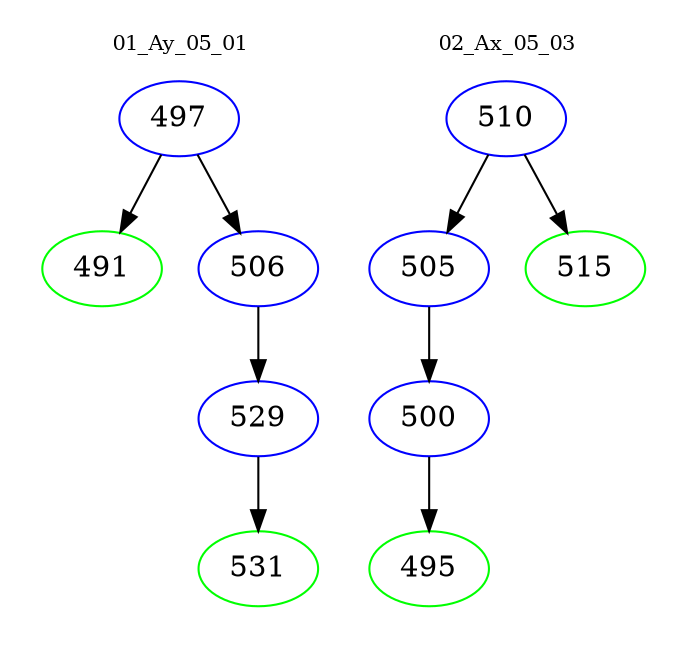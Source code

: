 digraph{
subgraph cluster_0 {
color = white
label = "01_Ay_05_01";
fontsize=10;
T0_497 [label="497", color="blue"]
T0_497 -> T0_491 [color="black"]
T0_491 [label="491", color="green"]
T0_497 -> T0_506 [color="black"]
T0_506 [label="506", color="blue"]
T0_506 -> T0_529 [color="black"]
T0_529 [label="529", color="blue"]
T0_529 -> T0_531 [color="black"]
T0_531 [label="531", color="green"]
}
subgraph cluster_1 {
color = white
label = "02_Ax_05_03";
fontsize=10;
T1_510 [label="510", color="blue"]
T1_510 -> T1_505 [color="black"]
T1_505 [label="505", color="blue"]
T1_505 -> T1_500 [color="black"]
T1_500 [label="500", color="blue"]
T1_500 -> T1_495 [color="black"]
T1_495 [label="495", color="green"]
T1_510 -> T1_515 [color="black"]
T1_515 [label="515", color="green"]
}
}
